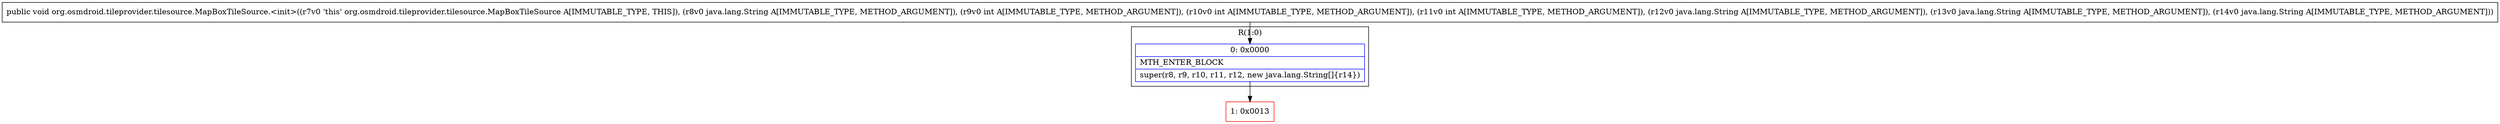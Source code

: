 digraph "CFG fororg.osmdroid.tileprovider.tilesource.MapBoxTileSource.\<init\>(Ljava\/lang\/String;IIILjava\/lang\/String;Ljava\/lang\/String;Ljava\/lang\/String;)V" {
subgraph cluster_Region_2109718209 {
label = "R(1:0)";
node [shape=record,color=blue];
Node_0 [shape=record,label="{0\:\ 0x0000|MTH_ENTER_BLOCK\l|super(r8, r9, r10, r11, r12, new java.lang.String[]\{r14\})\l}"];
}
Node_1 [shape=record,color=red,label="{1\:\ 0x0013}"];
MethodNode[shape=record,label="{public void org.osmdroid.tileprovider.tilesource.MapBoxTileSource.\<init\>((r7v0 'this' org.osmdroid.tileprovider.tilesource.MapBoxTileSource A[IMMUTABLE_TYPE, THIS]), (r8v0 java.lang.String A[IMMUTABLE_TYPE, METHOD_ARGUMENT]), (r9v0 int A[IMMUTABLE_TYPE, METHOD_ARGUMENT]), (r10v0 int A[IMMUTABLE_TYPE, METHOD_ARGUMENT]), (r11v0 int A[IMMUTABLE_TYPE, METHOD_ARGUMENT]), (r12v0 java.lang.String A[IMMUTABLE_TYPE, METHOD_ARGUMENT]), (r13v0 java.lang.String A[IMMUTABLE_TYPE, METHOD_ARGUMENT]), (r14v0 java.lang.String A[IMMUTABLE_TYPE, METHOD_ARGUMENT])) }"];
MethodNode -> Node_0;
Node_0 -> Node_1;
}

